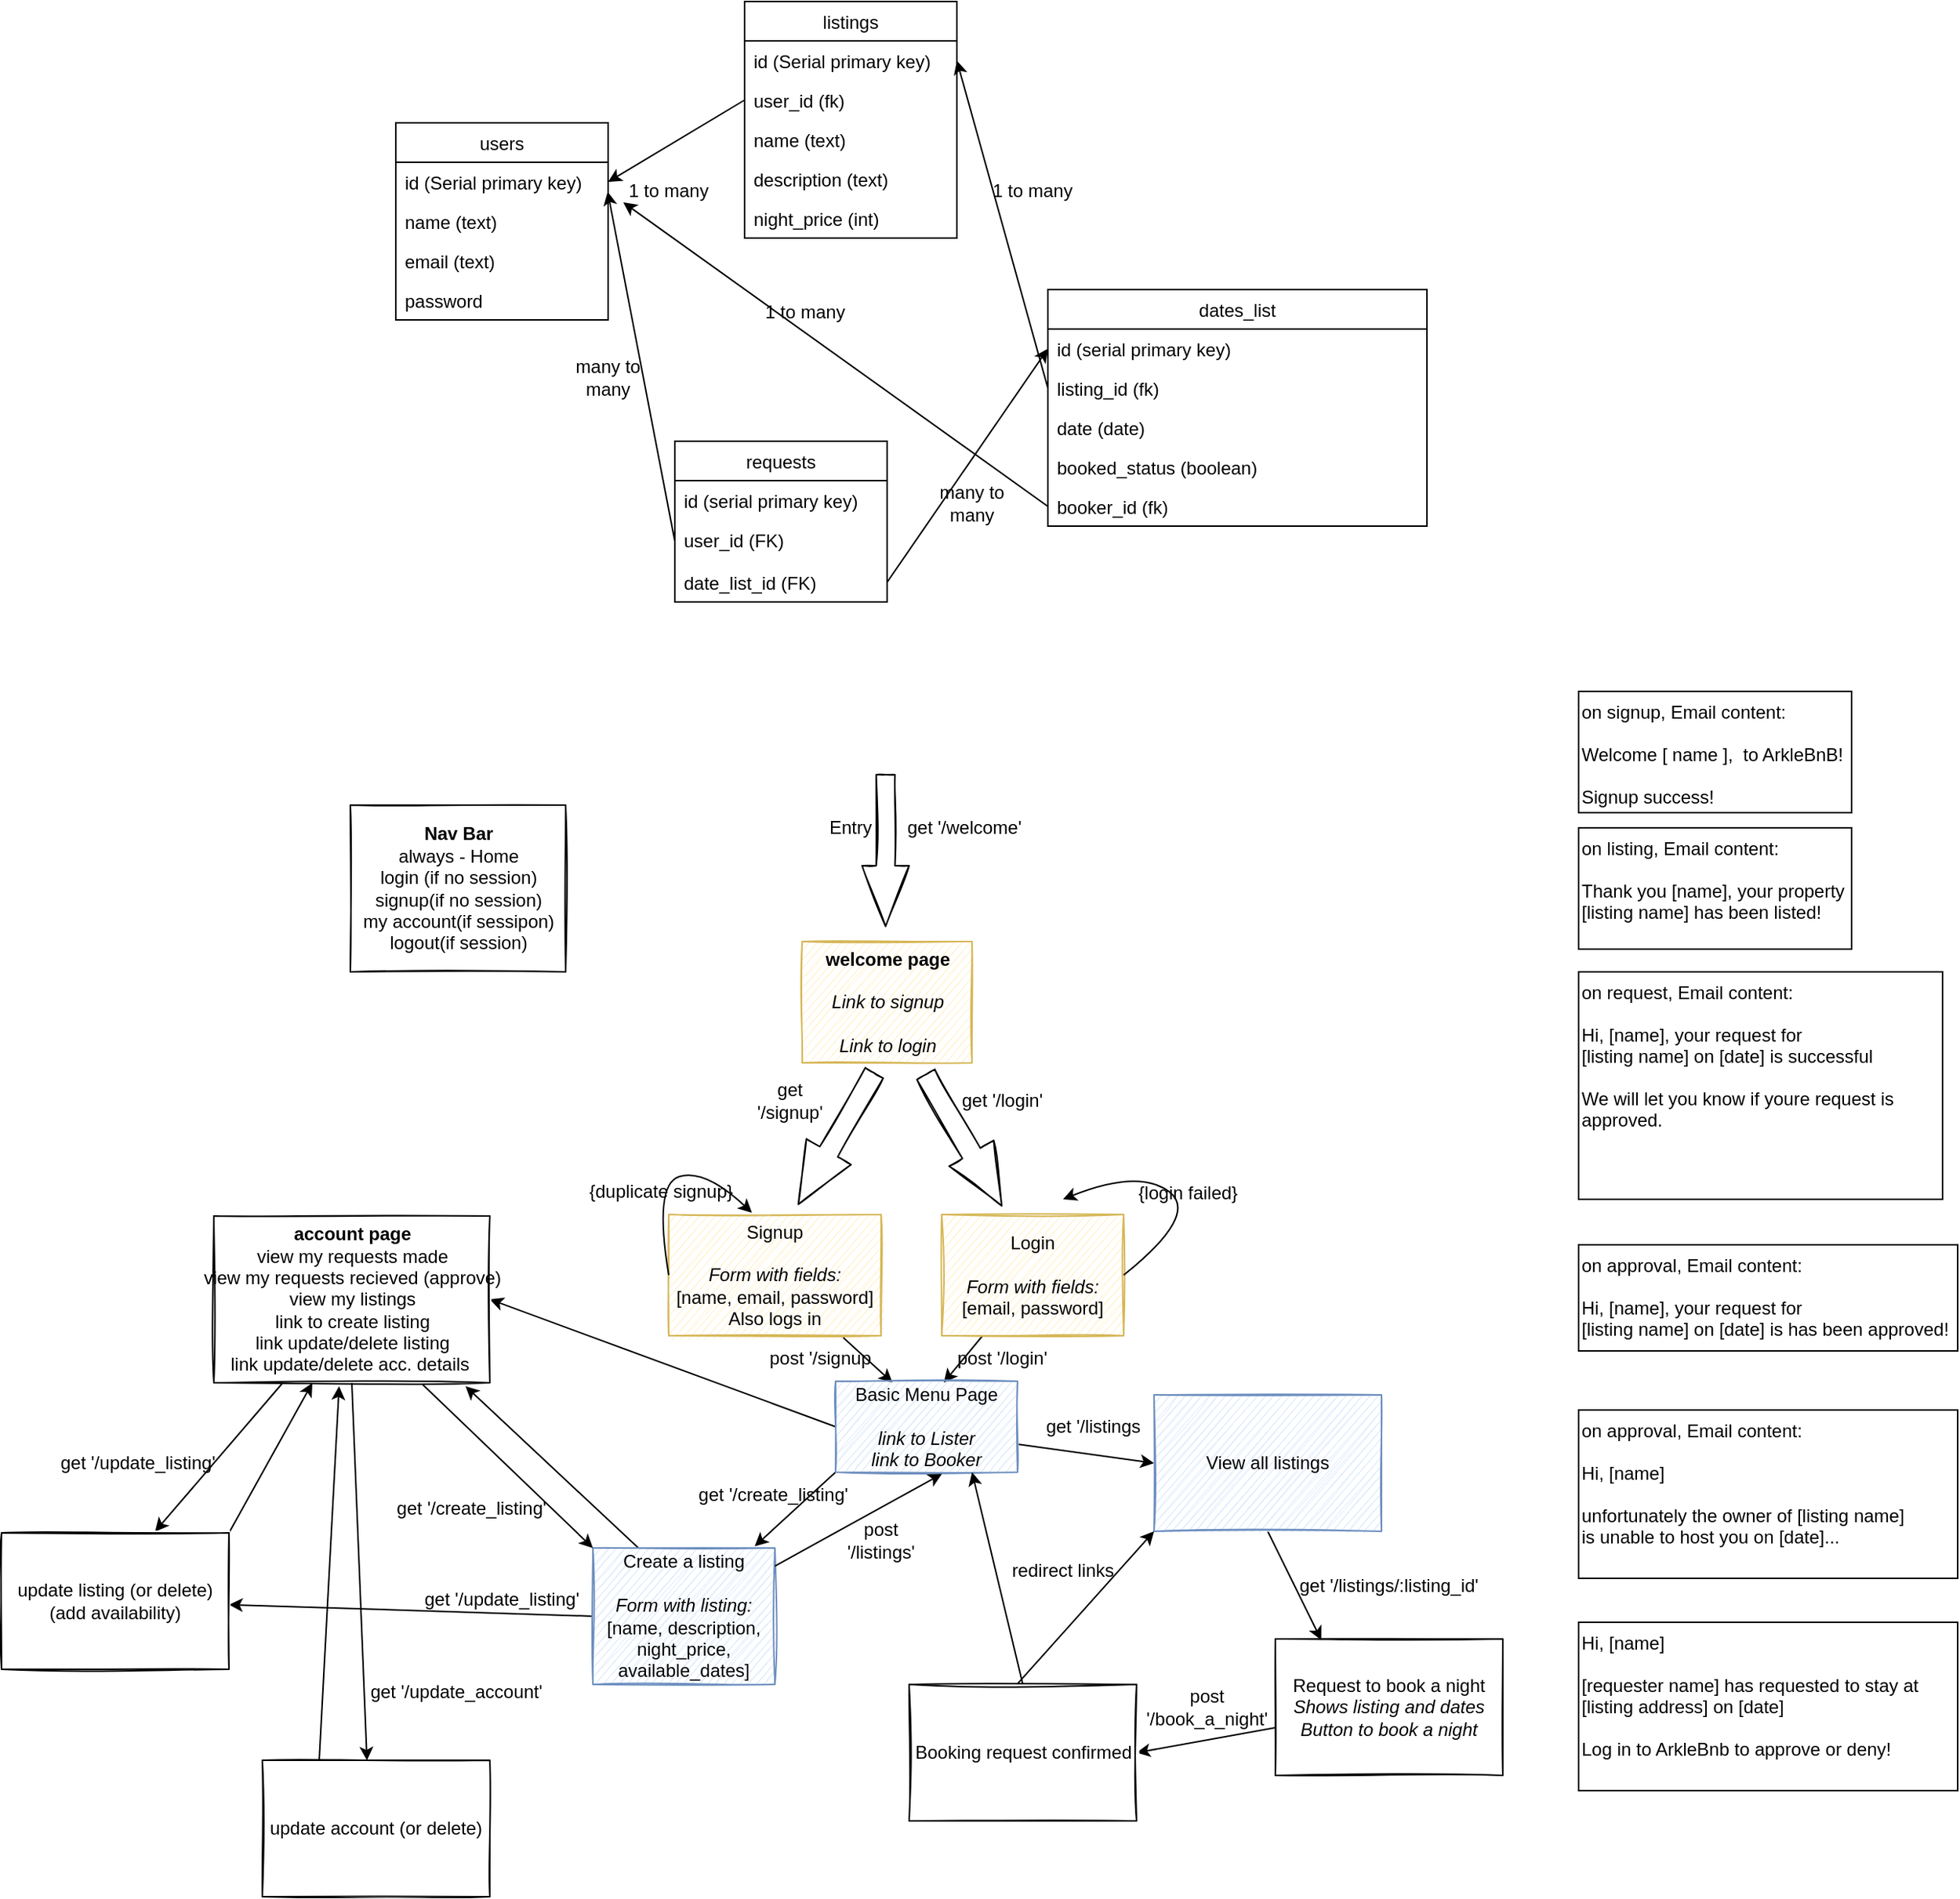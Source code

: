 <mxfile>
    <diagram id="B5izYE9bR6RBEacKUjwg" name="Page-1">
        <mxGraphModel dx="2211" dy="835" grid="1" gridSize="10" guides="1" tooltips="1" connect="1" arrows="1" fold="1" page="1" pageScale="1" pageWidth="827" pageHeight="1169" math="0" shadow="0">
            <root>
                <mxCell id="0"/>
                <mxCell id="1" parent="0"/>
                <mxCell id="2" value="users" style="swimlane;fontStyle=0;childLayout=stackLayout;horizontal=1;startSize=26;fillColor=none;horizontalStack=0;resizeParent=1;resizeParentMax=0;resizeLast=0;collapsible=1;marginBottom=0;" parent="1" vertex="1">
                    <mxGeometry x="90" y="210" width="140" height="130" as="geometry"/>
                </mxCell>
                <mxCell id="3" value="id (Serial primary key)" style="text;strokeColor=none;fillColor=none;align=left;verticalAlign=top;spacingLeft=4;spacingRight=4;overflow=hidden;rotatable=0;points=[[0,0.5],[1,0.5]];portConstraint=eastwest;" parent="2" vertex="1">
                    <mxGeometry y="26" width="140" height="26" as="geometry"/>
                </mxCell>
                <mxCell id="4" value="name (text)" style="text;strokeColor=none;fillColor=none;align=left;verticalAlign=top;spacingLeft=4;spacingRight=4;overflow=hidden;rotatable=0;points=[[0,0.5],[1,0.5]];portConstraint=eastwest;" parent="2" vertex="1">
                    <mxGeometry y="52" width="140" height="26" as="geometry"/>
                </mxCell>
                <mxCell id="15" value="email (text)" style="text;strokeColor=none;fillColor=none;align=left;verticalAlign=top;spacingLeft=4;spacingRight=4;overflow=hidden;rotatable=0;points=[[0,0.5],[1,0.5]];portConstraint=eastwest;" parent="2" vertex="1">
                    <mxGeometry y="78" width="140" height="26" as="geometry"/>
                </mxCell>
                <mxCell id="5" value="password" style="text;strokeColor=none;fillColor=none;align=left;verticalAlign=top;spacingLeft=4;spacingRight=4;overflow=hidden;rotatable=0;points=[[0,0.5],[1,0.5]];portConstraint=eastwest;" parent="2" vertex="1">
                    <mxGeometry y="104" width="140" height="26" as="geometry"/>
                </mxCell>
                <mxCell id="6" value="listings" style="swimlane;fontStyle=0;childLayout=stackLayout;horizontal=1;startSize=26;fillColor=none;horizontalStack=0;resizeParent=1;resizeParentMax=0;resizeLast=0;collapsible=1;marginBottom=0;" parent="1" vertex="1">
                    <mxGeometry x="320" y="130" width="140" height="156" as="geometry"/>
                </mxCell>
                <mxCell id="16" value="id (Serial primary key)" style="text;strokeColor=none;fillColor=none;align=left;verticalAlign=top;spacingLeft=4;spacingRight=4;overflow=hidden;rotatable=0;points=[[0,0.5],[1,0.5]];portConstraint=eastwest;" parent="6" vertex="1">
                    <mxGeometry y="26" width="140" height="26" as="geometry"/>
                </mxCell>
                <mxCell id="7" value="user_id (fk)" style="text;strokeColor=none;fillColor=none;align=left;verticalAlign=top;spacingLeft=4;spacingRight=4;overflow=hidden;rotatable=0;points=[[0,0.5],[1,0.5]];portConstraint=eastwest;" parent="6" vertex="1">
                    <mxGeometry y="52" width="140" height="26" as="geometry"/>
                </mxCell>
                <mxCell id="17" value="name (text)" style="text;strokeColor=none;fillColor=none;align=left;verticalAlign=top;spacingLeft=4;spacingRight=4;overflow=hidden;rotatable=0;points=[[0,0.5],[1,0.5]];portConstraint=eastwest;" parent="6" vertex="1">
                    <mxGeometry y="78" width="140" height="26" as="geometry"/>
                </mxCell>
                <mxCell id="18" value="description (text)" style="text;strokeColor=none;fillColor=none;align=left;verticalAlign=top;spacingLeft=4;spacingRight=4;overflow=hidden;rotatable=0;points=[[0,0.5],[1,0.5]];portConstraint=eastwest;" parent="6" vertex="1">
                    <mxGeometry y="104" width="140" height="26" as="geometry"/>
                </mxCell>
                <mxCell id="9" value="night_price (int)" style="text;strokeColor=none;fillColor=none;align=left;verticalAlign=top;spacingLeft=4;spacingRight=4;overflow=hidden;rotatable=0;points=[[0,0.5],[1,0.5]];portConstraint=eastwest;" parent="6" vertex="1">
                    <mxGeometry y="130" width="140" height="26" as="geometry"/>
                </mxCell>
                <mxCell id="19" style="edgeStyle=none;html=1;entryX=1;entryY=0.5;entryDx=0;entryDy=0;exitX=0;exitY=0.5;exitDx=0;exitDy=0;" parent="1" source="7" target="3" edge="1">
                    <mxGeometry relative="1" as="geometry"/>
                </mxCell>
                <mxCell id="22" value="dates_list" style="swimlane;fontStyle=0;childLayout=stackLayout;horizontal=1;startSize=26;fillColor=none;horizontalStack=0;resizeParent=1;resizeParentMax=0;resizeLast=0;collapsible=1;marginBottom=0;" parent="1" vertex="1">
                    <mxGeometry x="520" y="320" width="250" height="156" as="geometry"/>
                </mxCell>
                <mxCell id="23" value="id (serial primary key)" style="text;strokeColor=none;fillColor=none;align=left;verticalAlign=top;spacingLeft=4;spacingRight=4;overflow=hidden;rotatable=0;points=[[0,0.5],[1,0.5]];portConstraint=eastwest;" parent="22" vertex="1">
                    <mxGeometry y="26" width="250" height="26" as="geometry"/>
                </mxCell>
                <mxCell id="24" value="listing_id (fk)" style="text;strokeColor=none;fillColor=none;align=left;verticalAlign=top;spacingLeft=4;spacingRight=4;overflow=hidden;rotatable=0;points=[[0,0.5],[1,0.5]];portConstraint=eastwest;" parent="22" vertex="1">
                    <mxGeometry y="52" width="250" height="26" as="geometry"/>
                </mxCell>
                <mxCell id="25" value="date (date)" style="text;strokeColor=none;fillColor=none;align=left;verticalAlign=top;spacingLeft=4;spacingRight=4;overflow=hidden;rotatable=0;points=[[0,0.5],[1,0.5]];portConstraint=eastwest;" parent="22" vertex="1">
                    <mxGeometry y="78" width="250" height="26" as="geometry"/>
                </mxCell>
                <mxCell id="33" value="booked_status (boolean)" style="text;strokeColor=none;fillColor=none;align=left;verticalAlign=top;spacingLeft=4;spacingRight=4;overflow=hidden;rotatable=0;points=[[0,0.5],[1,0.5]];portConstraint=eastwest;" parent="22" vertex="1">
                    <mxGeometry y="104" width="250" height="26" as="geometry"/>
                </mxCell>
                <mxCell id="49" value="booker_id (fk)" style="text;strokeColor=none;fillColor=none;align=left;verticalAlign=top;spacingLeft=4;spacingRight=4;overflow=hidden;rotatable=0;points=[[0,0.5],[1,0.5]];portConstraint=eastwest;" parent="22" vertex="1">
                    <mxGeometry y="130" width="250" height="26" as="geometry"/>
                </mxCell>
                <mxCell id="27" style="edgeStyle=none;html=1;entryX=1;entryY=0.5;entryDx=0;entryDy=0;exitX=0;exitY=0.5;exitDx=0;exitDy=0;" parent="1" source="24" target="16" edge="1">
                    <mxGeometry relative="1" as="geometry">
                        <mxPoint x="500" y="310" as="targetPoint"/>
                    </mxGeometry>
                </mxCell>
                <mxCell id="34" value="1 to many" style="text;html=1;strokeColor=none;fillColor=none;align=center;verticalAlign=middle;whiteSpace=wrap;rounded=0;" parent="1" vertex="1">
                    <mxGeometry x="240" y="240" width="60" height="30" as="geometry"/>
                </mxCell>
                <mxCell id="35" value="1 to many" style="text;html=1;strokeColor=none;fillColor=none;align=center;verticalAlign=middle;whiteSpace=wrap;rounded=0;" parent="1" vertex="1">
                    <mxGeometry x="480" y="240" width="60" height="30" as="geometry"/>
                </mxCell>
                <mxCell id="42" value="requests" style="swimlane;fontStyle=0;childLayout=stackLayout;horizontal=1;startSize=26;fillColor=none;horizontalStack=0;resizeParent=1;resizeParentMax=0;resizeLast=0;collapsible=1;marginBottom=0;" parent="1" vertex="1">
                    <mxGeometry x="274" y="420" width="140" height="106" as="geometry"/>
                </mxCell>
                <mxCell id="46" value="id (serial primary key)" style="text;strokeColor=none;fillColor=none;align=left;verticalAlign=top;spacingLeft=4;spacingRight=4;overflow=hidden;rotatable=0;points=[[0,0.5],[1,0.5]];portConstraint=eastwest;" parent="42" vertex="1">
                    <mxGeometry y="26" width="140" height="26" as="geometry"/>
                </mxCell>
                <mxCell id="43" value="user_id (FK)" style="text;strokeColor=none;fillColor=none;align=left;verticalAlign=top;spacingLeft=4;spacingRight=4;overflow=hidden;rotatable=0;points=[[0,0.5],[1,0.5]];portConstraint=eastwest;" parent="42" vertex="1">
                    <mxGeometry y="52" width="140" height="28" as="geometry"/>
                </mxCell>
                <mxCell id="44" value="date_list_id (FK)" style="text;strokeColor=none;fillColor=none;align=left;verticalAlign=top;spacingLeft=4;spacingRight=4;overflow=hidden;rotatable=0;points=[[0,0.5],[1,0.5]];portConstraint=eastwest;" parent="42" vertex="1">
                    <mxGeometry y="80" width="140" height="26" as="geometry"/>
                </mxCell>
                <mxCell id="47" style="edgeStyle=none;html=1;entryX=0.998;entryY=0.748;entryDx=0;entryDy=0;entryPerimeter=0;exitX=0;exitY=0.5;exitDx=0;exitDy=0;" parent="1" source="43" target="3" edge="1">
                    <mxGeometry relative="1" as="geometry"/>
                </mxCell>
                <mxCell id="48" style="edgeStyle=none;html=1;entryX=0;entryY=0.5;entryDx=0;entryDy=0;exitX=1;exitY=0.5;exitDx=0;exitDy=0;" parent="1" source="44" target="23" edge="1">
                    <mxGeometry relative="1" as="geometry">
                        <mxPoint x="500" y="380" as="targetPoint"/>
                    </mxGeometry>
                </mxCell>
                <mxCell id="50" value="many to many" style="text;html=1;strokeColor=none;fillColor=none;align=center;verticalAlign=middle;whiteSpace=wrap;rounded=0;" parent="1" vertex="1">
                    <mxGeometry x="200" y="363" width="60" height="30" as="geometry"/>
                </mxCell>
                <mxCell id="51" value="many to many" style="text;html=1;strokeColor=none;fillColor=none;align=center;verticalAlign=middle;whiteSpace=wrap;rounded=0;" parent="1" vertex="1">
                    <mxGeometry x="440" y="446" width="60" height="30" as="geometry"/>
                </mxCell>
                <mxCell id="52" value="1 to many" style="text;html=1;strokeColor=none;fillColor=none;align=center;verticalAlign=middle;whiteSpace=wrap;rounded=0;" parent="1" vertex="1">
                    <mxGeometry x="330" y="320" width="60" height="30" as="geometry"/>
                </mxCell>
                <mxCell id="53" style="edgeStyle=none;html=1;entryX=0;entryY=0.75;entryDx=0;entryDy=0;exitX=0;exitY=0.5;exitDx=0;exitDy=0;" parent="1" source="49" target="34" edge="1">
                    <mxGeometry relative="1" as="geometry"/>
                </mxCell>
                <mxCell id="54" value="&lt;b&gt;welcome page&lt;/b&gt;&lt;br&gt;&lt;br&gt;&lt;i&gt;Link to signup&lt;br&gt;&lt;/i&gt;&lt;br&gt;&lt;i&gt;Link to login&lt;/i&gt;" style="html=1;sketch=1;fillColor=#fff2cc;strokeColor=#d6b656;" parent="1" vertex="1">
                    <mxGeometry x="358" y="750" width="112" height="80" as="geometry"/>
                </mxCell>
                <mxCell id="55" value="" style="html=1;shadow=0;dashed=0;align=center;verticalAlign=middle;shape=mxgraph.arrows2.arrow;dy=0.6;dx=40;direction=south;notch=0;sketch=1;" parent="1" vertex="1">
                    <mxGeometry x="397.5" y="640" width="31" height="100" as="geometry"/>
                </mxCell>
                <mxCell id="56" value="Entry" style="text;html=1;strokeColor=none;fillColor=none;align=center;verticalAlign=middle;whiteSpace=wrap;rounded=0;sketch=1;" parent="1" vertex="1">
                    <mxGeometry x="360" y="660" width="60" height="30" as="geometry"/>
                </mxCell>
                <mxCell id="57" value="get '/welcome'" style="text;html=1;strokeColor=none;fillColor=none;align=center;verticalAlign=middle;whiteSpace=wrap;rounded=0;sketch=1;" parent="1" vertex="1">
                    <mxGeometry x="409.59" y="660" width="110" height="30" as="geometry"/>
                </mxCell>
                <mxCell id="58" value="" style="html=1;shadow=0;dashed=0;align=center;verticalAlign=middle;shape=mxgraph.arrows2.arrow;dy=0.6;dx=40;direction=south;notch=0;sketch=1;rotation=-30;" parent="1" vertex="1">
                    <mxGeometry x="447.59" y="831" width="34" height="100" as="geometry"/>
                </mxCell>
                <mxCell id="60" value="" style="html=1;shadow=0;dashed=0;align=center;verticalAlign=middle;shape=mxgraph.arrows2.arrow;dy=0.6;dx=40;direction=south;notch=0;sketch=1;rotation=30;" parent="1" vertex="1">
                    <mxGeometry x="363.5" y="830" width="34" height="100" as="geometry"/>
                </mxCell>
                <mxCell id="61" value="get '/login'" style="text;html=1;strokeColor=none;fillColor=none;align=center;verticalAlign=middle;whiteSpace=wrap;rounded=0;sketch=1;" parent="1" vertex="1">
                    <mxGeometry x="460" y="840" width="60" height="30" as="geometry"/>
                </mxCell>
                <mxCell id="62" value="get '/signup'" style="text;html=1;strokeColor=none;fillColor=none;align=center;verticalAlign=middle;whiteSpace=wrap;rounded=0;sketch=1;" parent="1" vertex="1">
                    <mxGeometry x="320" y="840" width="60" height="30" as="geometry"/>
                </mxCell>
                <mxCell id="73" style="edgeStyle=none;html=1;entryX=0.595;entryY=0.015;entryDx=0;entryDy=0;entryPerimeter=0;" parent="1" source="63" target="71" edge="1">
                    <mxGeometry relative="1" as="geometry"/>
                </mxCell>
                <mxCell id="63" value="Login&lt;br&gt;&lt;br&gt;&lt;i&gt;Form with fields:&lt;br&gt;&lt;/i&gt;[email, password]" style="rounded=0;whiteSpace=wrap;html=1;sketch=1;fillColor=#fff2cc;strokeColor=#d6b656;" parent="1" vertex="1">
                    <mxGeometry x="450" y="930" width="120" height="80" as="geometry"/>
                </mxCell>
                <mxCell id="72" style="edgeStyle=none;html=1;entryX=0.313;entryY=0.015;entryDx=0;entryDy=0;entryPerimeter=0;" parent="1" source="64" target="71" edge="1">
                    <mxGeometry relative="1" as="geometry"/>
                </mxCell>
                <mxCell id="64" value="Signup&lt;br&gt;&lt;br&gt;&lt;i&gt;Form with fields:&lt;br&gt;&lt;/i&gt;[name, email, password]&lt;br&gt;Also logs in" style="rounded=0;whiteSpace=wrap;html=1;sketch=1;fillColor=#fff2cc;strokeColor=#d6b656;" parent="1" vertex="1">
                    <mxGeometry x="270" y="930" width="140" height="80" as="geometry"/>
                </mxCell>
                <mxCell id="67" value="" style="curved=1;endArrow=classic;html=1;exitX=1;exitY=0.5;exitDx=0;exitDy=0;" parent="1" source="63" edge="1">
                    <mxGeometry width="50" height="50" relative="1" as="geometry">
                        <mxPoint x="580" y="1000" as="sourcePoint"/>
                        <mxPoint x="530" y="920" as="targetPoint"/>
                        <Array as="points">
                            <mxPoint x="620" y="930"/>
                            <mxPoint x="580" y="900"/>
                        </Array>
                    </mxGeometry>
                </mxCell>
                <mxCell id="68" value="{login failed}" style="text;html=1;strokeColor=none;fillColor=none;align=center;verticalAlign=middle;whiteSpace=wrap;rounded=0;sketch=1;" parent="1" vertex="1">
                    <mxGeometry x="570" y="901" width="85" height="30" as="geometry"/>
                </mxCell>
                <mxCell id="69" value="" style="curved=1;endArrow=classic;html=1;exitX=0;exitY=0.5;exitDx=0;exitDy=0;entryX=0.392;entryY=-0.014;entryDx=0;entryDy=0;entryPerimeter=0;" parent="1" source="64" target="64" edge="1">
                    <mxGeometry width="50" height="50" relative="1" as="geometry">
                        <mxPoint x="450" y="1040" as="sourcePoint"/>
                        <mxPoint x="500" y="990" as="targetPoint"/>
                        <Array as="points">
                            <mxPoint x="260" y="910"/>
                            <mxPoint x="294" y="900"/>
                        </Array>
                    </mxGeometry>
                </mxCell>
                <mxCell id="70" value="{duplicate signup}" style="text;html=1;strokeColor=none;fillColor=none;align=center;verticalAlign=middle;whiteSpace=wrap;rounded=0;sketch=1;" parent="1" vertex="1">
                    <mxGeometry x="210" y="900" width="110" height="30" as="geometry"/>
                </mxCell>
                <mxCell id="78" style="edgeStyle=none;html=1;entryX=0;entryY=0.5;entryDx=0;entryDy=0;exitX=1.006;exitY=0.694;exitDx=0;exitDy=0;exitPerimeter=0;" parent="1" source="71" target="86" edge="1">
                    <mxGeometry relative="1" as="geometry"/>
                </mxCell>
                <mxCell id="79" style="edgeStyle=none;html=1;entryX=0.889;entryY=-0.012;entryDx=0;entryDy=0;entryPerimeter=0;exitX=0;exitY=1;exitDx=0;exitDy=0;" parent="1" source="71" target="76" edge="1">
                    <mxGeometry relative="1" as="geometry"/>
                </mxCell>
                <mxCell id="101" style="edgeStyle=none;html=1;exitX=0;exitY=0.5;exitDx=0;exitDy=0;entryX=1;entryY=0.5;entryDx=0;entryDy=0;" parent="1" source="71" target="94" edge="1">
                    <mxGeometry relative="1" as="geometry"/>
                </mxCell>
                <mxCell id="71" value="Basic Menu Page&lt;br&gt;&lt;br&gt;&lt;i&gt;link to Lister&lt;br&gt;link to Booker&lt;/i&gt;" style="rounded=0;whiteSpace=wrap;html=1;sketch=1;fillColor=#dae8fc;strokeColor=#6c8ebf;" parent="1" vertex="1">
                    <mxGeometry x="380" y="1040" width="120" height="60" as="geometry"/>
                </mxCell>
                <mxCell id="74" value="post '/login'" style="text;html=1;strokeColor=none;fillColor=none;align=center;verticalAlign=middle;whiteSpace=wrap;rounded=0;sketch=1;" parent="1" vertex="1">
                    <mxGeometry x="450" y="1010" width="80" height="30" as="geometry"/>
                </mxCell>
                <mxCell id="75" value="post '/signup" style="text;html=1;strokeColor=none;fillColor=none;align=center;verticalAlign=middle;whiteSpace=wrap;rounded=0;sketch=1;" parent="1" vertex="1">
                    <mxGeometry x="329.59" y="1010" width="80" height="30" as="geometry"/>
                </mxCell>
                <mxCell id="102" style="edgeStyle=none;html=1;exitX=0;exitY=0.5;exitDx=0;exitDy=0;" parent="1" source="76" target="96" edge="1">
                    <mxGeometry relative="1" as="geometry"/>
                </mxCell>
                <mxCell id="108" style="edgeStyle=none;html=1;exitX=0.25;exitY=0;exitDx=0;exitDy=0;entryX=0.912;entryY=1.021;entryDx=0;entryDy=0;entryPerimeter=0;" parent="1" source="76" target="94" edge="1">
                    <mxGeometry relative="1" as="geometry"/>
                </mxCell>
                <mxCell id="76" value="Create a listing&lt;br&gt;&lt;br&gt;&lt;i&gt;Form with listing:&lt;br&gt;&lt;/i&gt;[name, description, night_price, available_dates]" style="rounded=0;whiteSpace=wrap;html=1;sketch=1;fillColor=#dae8fc;strokeColor=#6c8ebf;" parent="1" vertex="1">
                    <mxGeometry x="220" y="1150" width="120" height="90" as="geometry"/>
                </mxCell>
                <mxCell id="84" style="edgeStyle=none;html=1;entryX=1;entryY=0.5;entryDx=0;entryDy=0;" parent="1" source="77" target="89" edge="1">
                    <mxGeometry relative="1" as="geometry"/>
                </mxCell>
                <mxCell id="77" value="Request to book a night&lt;br&gt;&lt;i&gt;Shows listing and dates&lt;/i&gt;&lt;br&gt;&lt;i&gt;Button to book a night&lt;/i&gt;" style="rounded=0;whiteSpace=wrap;html=1;sketch=1;" parent="1" vertex="1">
                    <mxGeometry x="670" y="1210" width="150" height="90" as="geometry"/>
                </mxCell>
                <mxCell id="80" value="get '/listings/:listing_id'" style="text;html=1;strokeColor=none;fillColor=none;align=center;verticalAlign=middle;whiteSpace=wrap;rounded=0;sketch=1;" parent="1" vertex="1">
                    <mxGeometry x="655" y="1160" width="180" height="30" as="geometry"/>
                </mxCell>
                <mxCell id="81" value="get '/create_listing'" style="text;html=1;strokeColor=none;fillColor=none;align=center;verticalAlign=middle;whiteSpace=wrap;rounded=0;sketch=1;" parent="1" vertex="1">
                    <mxGeometry x="248.5" y="1100" width="180" height="30" as="geometry"/>
                </mxCell>
                <mxCell id="82" value="" style="endArrow=classic;html=1;entryX=0.585;entryY=1.018;entryDx=0;entryDy=0;entryPerimeter=0;" parent="1" source="76" target="71" edge="1">
                    <mxGeometry width="50" height="50" relative="1" as="geometry">
                        <mxPoint x="350" y="1200" as="sourcePoint"/>
                        <mxPoint x="400" y="1150" as="targetPoint"/>
                    </mxGeometry>
                </mxCell>
                <mxCell id="83" value="post '/listings'" style="text;html=1;strokeColor=none;fillColor=none;align=center;verticalAlign=middle;whiteSpace=wrap;rounded=0;sketch=1;" parent="1" vertex="1">
                    <mxGeometry x="380" y="1130" width="60" height="30" as="geometry"/>
                </mxCell>
                <mxCell id="85" value="post '/book_a_night'" style="text;html=1;strokeColor=none;fillColor=none;align=center;verticalAlign=middle;whiteSpace=wrap;rounded=0;sketch=1;" parent="1" vertex="1">
                    <mxGeometry x="595" y="1240" width="60" height="30" as="geometry"/>
                </mxCell>
                <mxCell id="87" style="edgeStyle=none;html=1;exitX=0.5;exitY=1;exitDx=0;exitDy=0;entryX=0.202;entryY=0.008;entryDx=0;entryDy=0;entryPerimeter=0;" parent="1" source="86" target="77" edge="1">
                    <mxGeometry relative="1" as="geometry"/>
                </mxCell>
                <mxCell id="86" value="View all listings" style="rounded=0;whiteSpace=wrap;html=1;sketch=1;fillColor=#dae8fc;strokeColor=#6c8ebf;" parent="1" vertex="1">
                    <mxGeometry x="590" y="1049" width="150" height="90" as="geometry"/>
                </mxCell>
                <mxCell id="88" value="get '/listings" style="text;html=1;strokeColor=none;fillColor=none;align=center;verticalAlign=middle;whiteSpace=wrap;rounded=0;sketch=1;" parent="1" vertex="1">
                    <mxGeometry x="460" y="1055" width="180" height="30" as="geometry"/>
                </mxCell>
                <mxCell id="90" style="edgeStyle=none;html=1;exitX=0.5;exitY=0;exitDx=0;exitDy=0;entryX=0.75;entryY=1;entryDx=0;entryDy=0;" parent="1" source="89" target="71" edge="1">
                    <mxGeometry relative="1" as="geometry"/>
                </mxCell>
                <mxCell id="89" value="Booking request confirmed" style="rounded=0;whiteSpace=wrap;html=1;sketch=1;" parent="1" vertex="1">
                    <mxGeometry x="428.5" y="1240" width="150" height="90" as="geometry"/>
                </mxCell>
                <mxCell id="92" value="redirect links" style="text;html=1;strokeColor=none;fillColor=none;align=center;verticalAlign=middle;whiteSpace=wrap;rounded=0;sketch=1;" parent="1" vertex="1">
                    <mxGeometry x="440" y="1150" width="180" height="30" as="geometry"/>
                </mxCell>
                <mxCell id="93" style="edgeStyle=none;html=1;entryX=0;entryY=1;entryDx=0;entryDy=0;exitX=0.475;exitY=-0.002;exitDx=0;exitDy=0;exitPerimeter=0;" parent="1" source="89" target="86" edge="1">
                    <mxGeometry relative="1" as="geometry">
                        <mxPoint x="519" y="1237" as="sourcePoint"/>
                        <mxPoint x="480" y="1110" as="targetPoint"/>
                    </mxGeometry>
                </mxCell>
                <mxCell id="98" style="edgeStyle=none;html=1;exitX=0.5;exitY=1;exitDx=0;exitDy=0;entryX=0.46;entryY=0.002;entryDx=0;entryDy=0;entryPerimeter=0;" parent="1" source="94" target="97" edge="1">
                    <mxGeometry relative="1" as="geometry"/>
                </mxCell>
                <mxCell id="99" style="edgeStyle=none;html=1;exitX=0.25;exitY=1;exitDx=0;exitDy=0;entryX=0.675;entryY=-0.009;entryDx=0;entryDy=0;entryPerimeter=0;" parent="1" source="94" target="96" edge="1">
                    <mxGeometry relative="1" as="geometry"/>
                </mxCell>
                <mxCell id="100" style="edgeStyle=none;html=1;exitX=0.75;exitY=1;exitDx=0;exitDy=0;entryX=0;entryY=0;entryDx=0;entryDy=0;" parent="1" source="94" target="76" edge="1">
                    <mxGeometry relative="1" as="geometry"/>
                </mxCell>
                <mxCell id="94" value="&lt;b&gt;account page&lt;/b&gt;&lt;br&gt;view my requests made&lt;br&gt;view my requests recieved (approve)&lt;br&gt;view my listings&lt;br&gt;link to create listing&lt;br&gt;link update/delete listing&lt;br&gt;link update/delete acc. details&amp;nbsp;" style="html=1;sketch=1;" parent="1" vertex="1">
                    <mxGeometry x="-30" y="931" width="182" height="110" as="geometry"/>
                </mxCell>
                <mxCell id="95" value="&lt;b&gt;Nav Bar&lt;br&gt;&lt;/b&gt;always - Home&lt;br&gt;login (if no session)&lt;br&gt;signup(if no session)&lt;br&gt;my account(if sessipon)&lt;br&gt;logout(if session)" style="html=1;sketch=1;" parent="1" vertex="1">
                    <mxGeometry x="60" y="660" width="142" height="110" as="geometry"/>
                </mxCell>
                <mxCell id="106" style="edgeStyle=none;html=1;exitX=1;exitY=0;exitDx=0;exitDy=0;entryX=0.357;entryY=1.001;entryDx=0;entryDy=0;entryPerimeter=0;" parent="1" source="96" target="94" edge="1">
                    <mxGeometry relative="1" as="geometry"/>
                </mxCell>
                <mxCell id="96" value="update listing (or delete)&lt;br&gt;(add availability)" style="rounded=0;whiteSpace=wrap;html=1;sketch=1;" parent="1" vertex="1">
                    <mxGeometry x="-170" y="1140" width="150" height="90" as="geometry"/>
                </mxCell>
                <mxCell id="107" style="edgeStyle=none;html=1;exitX=0.25;exitY=0;exitDx=0;exitDy=0;entryX=0.454;entryY=1.021;entryDx=0;entryDy=0;entryPerimeter=0;" parent="1" source="97" target="94" edge="1">
                    <mxGeometry relative="1" as="geometry"/>
                </mxCell>
                <mxCell id="97" value="update account (or delete)" style="rounded=0;whiteSpace=wrap;html=1;sketch=1;" parent="1" vertex="1">
                    <mxGeometry x="2" y="1290" width="150" height="90" as="geometry"/>
                </mxCell>
                <mxCell id="103" value="get '/update_listing'" style="text;html=1;strokeColor=none;fillColor=none;align=center;verticalAlign=middle;whiteSpace=wrap;rounded=0;sketch=1;" parent="1" vertex="1">
                    <mxGeometry x="70" y="1169" width="180" height="30" as="geometry"/>
                </mxCell>
                <mxCell id="104" value="get '/update_listing'" style="text;html=1;strokeColor=none;fillColor=none;align=center;verticalAlign=middle;whiteSpace=wrap;rounded=0;sketch=1;" parent="1" vertex="1">
                    <mxGeometry x="-170" y="1079" width="180" height="30" as="geometry"/>
                </mxCell>
                <mxCell id="105" value="get '/update_account'" style="text;html=1;strokeColor=none;fillColor=none;align=center;verticalAlign=middle;whiteSpace=wrap;rounded=0;sketch=1;" parent="1" vertex="1">
                    <mxGeometry x="40" y="1230" width="180" height="30" as="geometry"/>
                </mxCell>
                <mxCell id="109" value="get '/create_listing'" style="text;html=1;strokeColor=none;fillColor=none;align=center;verticalAlign=middle;whiteSpace=wrap;rounded=0;sketch=1;" parent="1" vertex="1">
                    <mxGeometry x="50" y="1109" width="180" height="30" as="geometry"/>
                </mxCell>
                <mxCell id="110" value="on signup, Email content:&#10;&#10;Welcome [ name ],  to ArkleBnB!&#10; &#10;Signup success!&#10;" style="align=left;verticalAlign=top;" vertex="1" parent="1">
                    <mxGeometry x="870" y="585" width="180" height="80" as="geometry"/>
                </mxCell>
                <mxCell id="111" value="on listing, Email content:&#10;&#10;Thank you [name], your property&#10;[listing name] has been listed!&#10;" style="align=left;verticalAlign=top;" vertex="1" parent="1">
                    <mxGeometry x="870" y="675" width="180" height="80" as="geometry"/>
                </mxCell>
                <mxCell id="113" style="edgeStyle=none;html=1;exitX=1;exitY=0.5;exitDx=0;exitDy=0;" edge="1" parent="1" source="112">
                    <mxGeometry relative="1" as="geometry">
                        <mxPoint x="1080" y="845" as="targetPoint"/>
                    </mxGeometry>
                </mxCell>
                <mxCell id="112" value="on request, Email content:&#10;&#10;Hi, [name], your request for&#10;[listing name] on [date] is successful&#10;&#10;We will let you know if youre request is&#10;approved." style="align=left;verticalAlign=top;" vertex="1" parent="1">
                    <mxGeometry x="870" y="770" width="240" height="150" as="geometry"/>
                </mxCell>
                <mxCell id="114" value="on approval, Email content:&#10;&#10;Hi, [name], your request for&#10;[listing name] on [date] is has been approved!&#10;&#10;" style="align=left;verticalAlign=top;" vertex="1" parent="1">
                    <mxGeometry x="870" y="950" width="250" height="70" as="geometry"/>
                </mxCell>
                <mxCell id="115" value="on approval, Email content:&#10;&#10;Hi, [name]&#10;&#10;unfortunately the owner of [listing name]&#10;is unable to host you on [date]...&#10;&#10;" style="align=left;verticalAlign=top;" vertex="1" parent="1">
                    <mxGeometry x="870" y="1059" width="250" height="111" as="geometry"/>
                </mxCell>
                <mxCell id="116" value="Hi, [name]&#10;&#10;[requester name] has requested to stay at&#10;[listing address] on [date]&#10;&#10;Log in to ArkleBnb to approve or deny!" style="align=left;verticalAlign=top;" vertex="1" parent="1">
                    <mxGeometry x="870" y="1199" width="250" height="111" as="geometry"/>
                </mxCell>
            </root>
        </mxGraphModel>
    </diagram>
</mxfile>